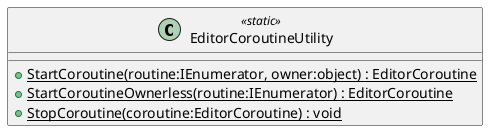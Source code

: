 @startuml
class EditorCoroutineUtility <<static>> {
    + {static} StartCoroutine(routine:IEnumerator, owner:object) : EditorCoroutine
    + {static} StartCoroutineOwnerless(routine:IEnumerator) : EditorCoroutine
    + {static} StopCoroutine(coroutine:EditorCoroutine) : void
}
@enduml

